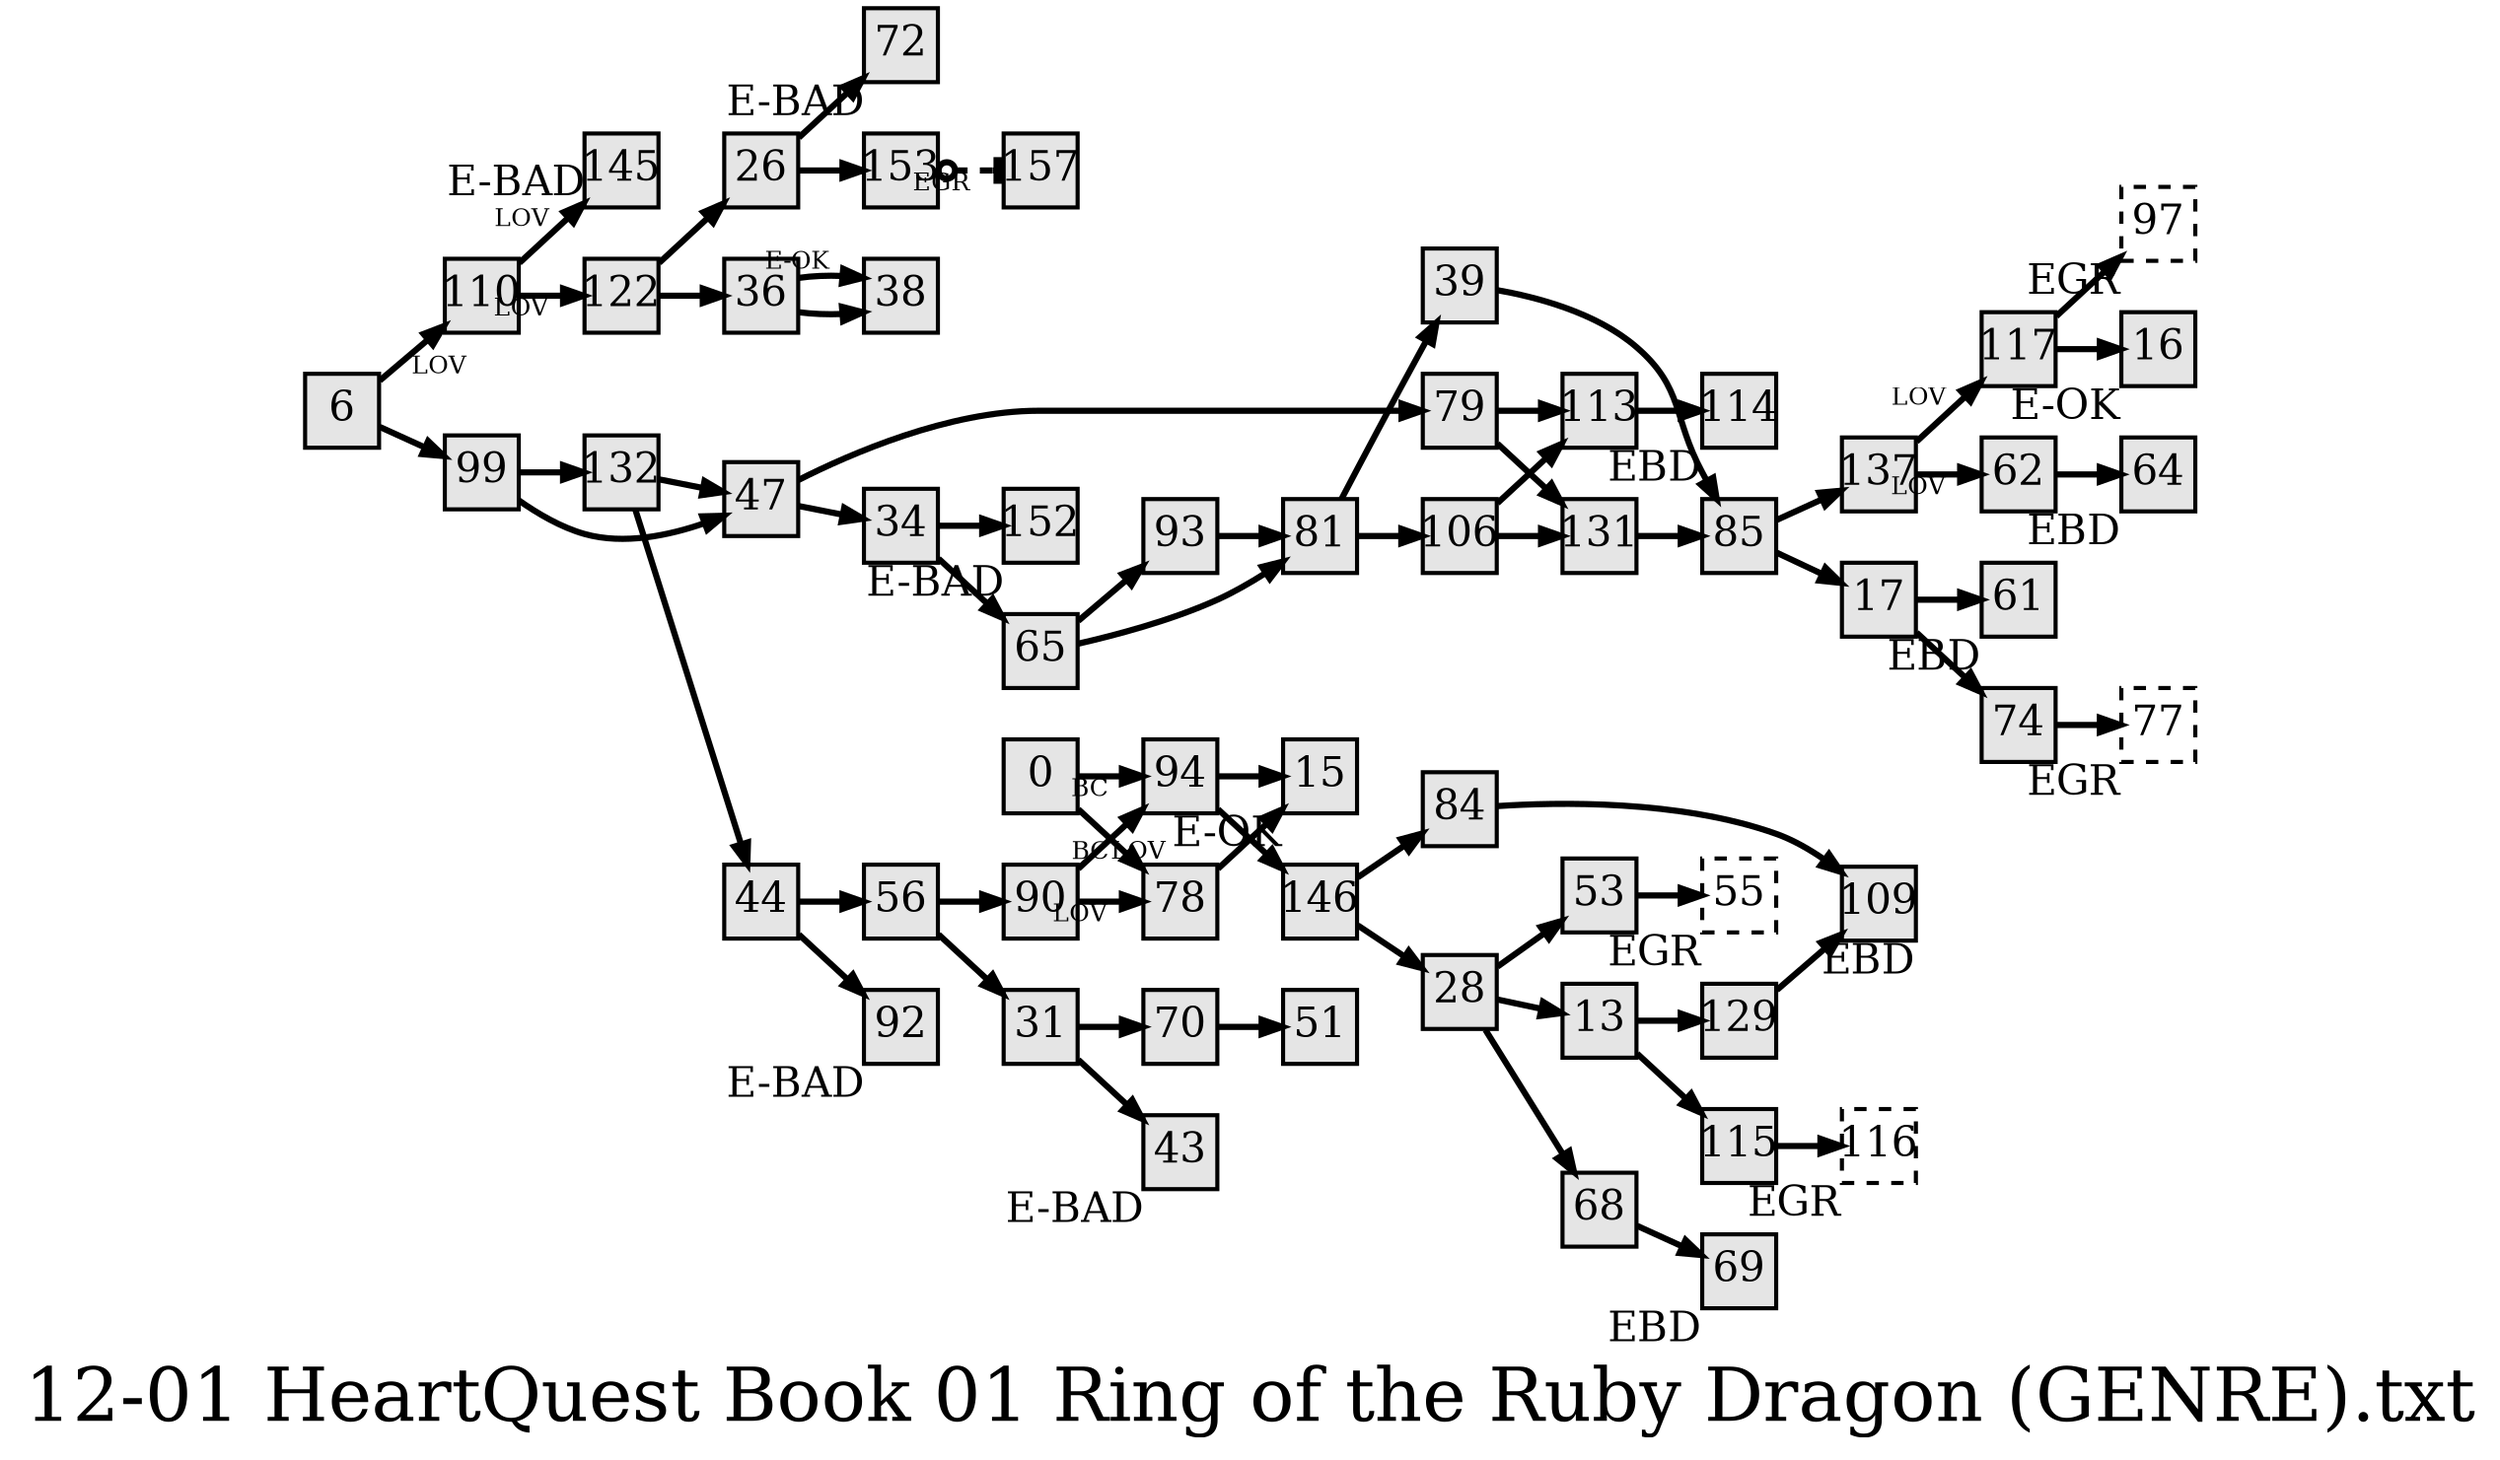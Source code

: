 digraph g{
  graph [ label="12-01 HeartQuest Book 01 Ring of the Ruby Dragon (GENRE).txt" rankdir=LR, ordering=out, fontsize=36, nodesep="0.35", ranksep="0.45"];
  node  [shape=rect, penwidth=2, fontsize=20, style=filled, fillcolor=grey90, margin="0,0", labelfloat=true, regular=true, fixedsize=true];
  edge  [labelfloat=true, penwidth=3, fontsize=12];
  // ---;
  // group  : Katz;
  // id     :;
  // gbid   :;
  // series :;
  // title  :;
  // author :;
  // credit:;
  // - name : Juliet Way-Henthorne;
  // role : encoder;
  // date : 2017-09-29;
  // - name : Jeremy Douglass;
  // role : editor;
  // date : 2017-10-19;
  // render:;
  // - name   : ?;
  // styles : ?;
  // engine : dot;
  // comment: >;
  
  // ---;
  
  0 -> 78	[ xlabel="BC" ];
  0 -> 94	[ xlabel="BC" ];
  6 -> 110	[ xlabel="LOV" ];
  6 -> 99;
  13 -> 129;
  13 -> 115;	// JEALOUSY
  15	[ xlabel="E-OK" ];
  16	[ xlabel="E-OK" ];
  17 -> 61;
  17 -> 74;
  26 -> 72;
  26 -> 153;
  28 -> 53;
  28 -> 13;
  28 -> 68;
  31 -> 70;
  31 -> 43;
  34 -> 152;
  34 -> 65;
  36 -> 38;
  36 -> 38	[ xlabel="E-OK" ];
  39 -> 85;
  43	[ xlabel="E-BAD" ];	// NO ROMANCE
  44 -> 56;
  44 -> 92;
  47 -> 79;	// GENDER CHOICE
  47 -> 34;	// GENDER CHOICE
  53 -> 55;
  55	[ xlabel="EGR", dir=both, arrowhead=tee, arrowtail=odot, style=dashed ];
  56 -> 90;
  56 -> 31;
  61	[ xlabel="EBD" ];
  62 -> 64;
  64	[ xlabel="EBD" ];
  65 -> 93;
  65 -> 81;
  68 -> 69;
  69	[ xlabel="EBD" ];
  70 -> 51;
  72	[ xlabel="E-BAD" ];
  74 -> 77;
  77	[ xlabel="EGR", dir=both, arrowhead=tee, arrowtail=odot, style=dashed ];
  78 -> 15;
  79 -> 113;
  79 -> 131;
  81 -> 39;
  81 -> 106;
  84 -> 109;
  85 -> 137;
  85 -> 17;
  90 -> 94	[ xlabel="LOV" ];
  90 -> 78	[ xlabel="LOV" ];
  92	[ xlabel="E-BAD" ];
  93 -> 81;
  94 -> 15;
  94 -> 146;
  97	[ xlabel="EGR", dir=both, arrowhead=tee, arrowtail=odot, style=dashed ];
  99 -> 132;
  99 -> 47;
  106 -> 113;
  106 -> 131;
  109	[ xlabel="EBD" ];
  110 -> 145	[ xlabel="LOV" ];
  110 -> 122	[ xlabel="LOV" ];
  113 -> 114;
  114	[ xlabel="EBD" ];
  115 -> 116;
  116	[ xlabel="EGR", dir=both, arrowhead=tee, arrowtail=odot, style=dashed ];
  117 -> 97;
  117 -> 16;
  122 -> 26;
  122 -> 36;
  129 -> 109;
  131 -> 85;
  132 -> 47;
  132 -> 44;
  137 -> 117	[ xlabel="LOV" ];
  137 -> 62	[ xlabel="LOV" ];
  145	[ xlabel="E-BAD" ];
  146 -> 84;
  146 -> 28;
  152	[ xlabel="E-BAD" ];
  153 -> 157	[ xlabel="EGR", dir=both, arrowhead=tee, arrowtail=odot, style=dashed ];
}

